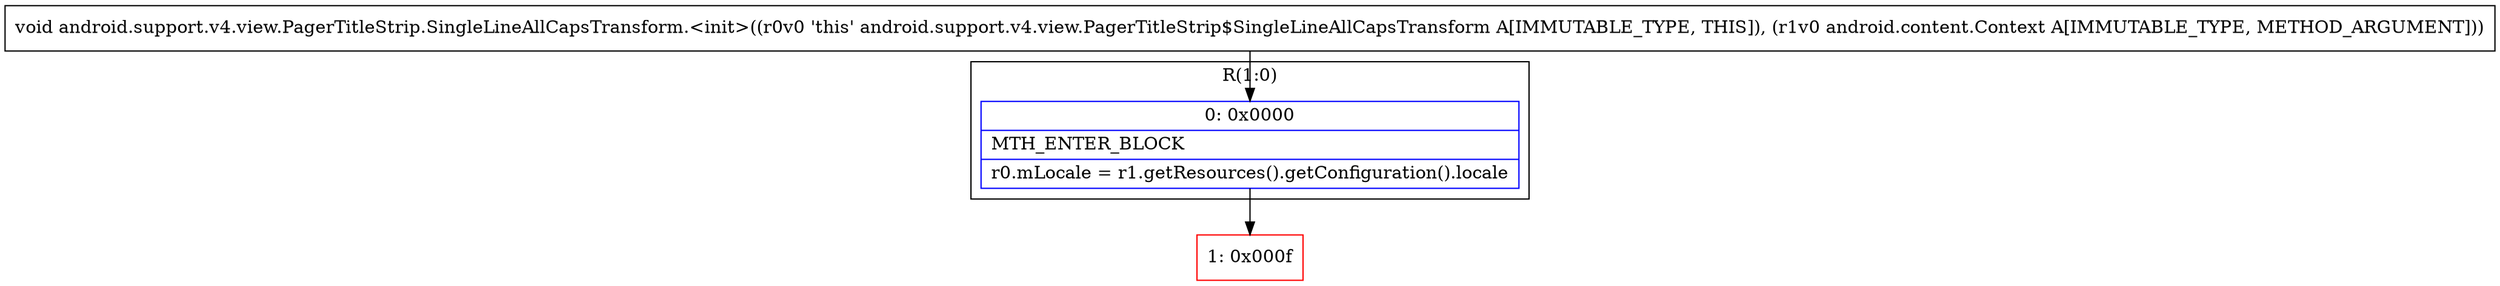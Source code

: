 digraph "CFG forandroid.support.v4.view.PagerTitleStrip.SingleLineAllCapsTransform.\<init\>(Landroid\/content\/Context;)V" {
subgraph cluster_Region_131614066 {
label = "R(1:0)";
node [shape=record,color=blue];
Node_0 [shape=record,label="{0\:\ 0x0000|MTH_ENTER_BLOCK\l|r0.mLocale = r1.getResources().getConfiguration().locale\l}"];
}
Node_1 [shape=record,color=red,label="{1\:\ 0x000f}"];
MethodNode[shape=record,label="{void android.support.v4.view.PagerTitleStrip.SingleLineAllCapsTransform.\<init\>((r0v0 'this' android.support.v4.view.PagerTitleStrip$SingleLineAllCapsTransform A[IMMUTABLE_TYPE, THIS]), (r1v0 android.content.Context A[IMMUTABLE_TYPE, METHOD_ARGUMENT])) }"];
MethodNode -> Node_0;
Node_0 -> Node_1;
}

